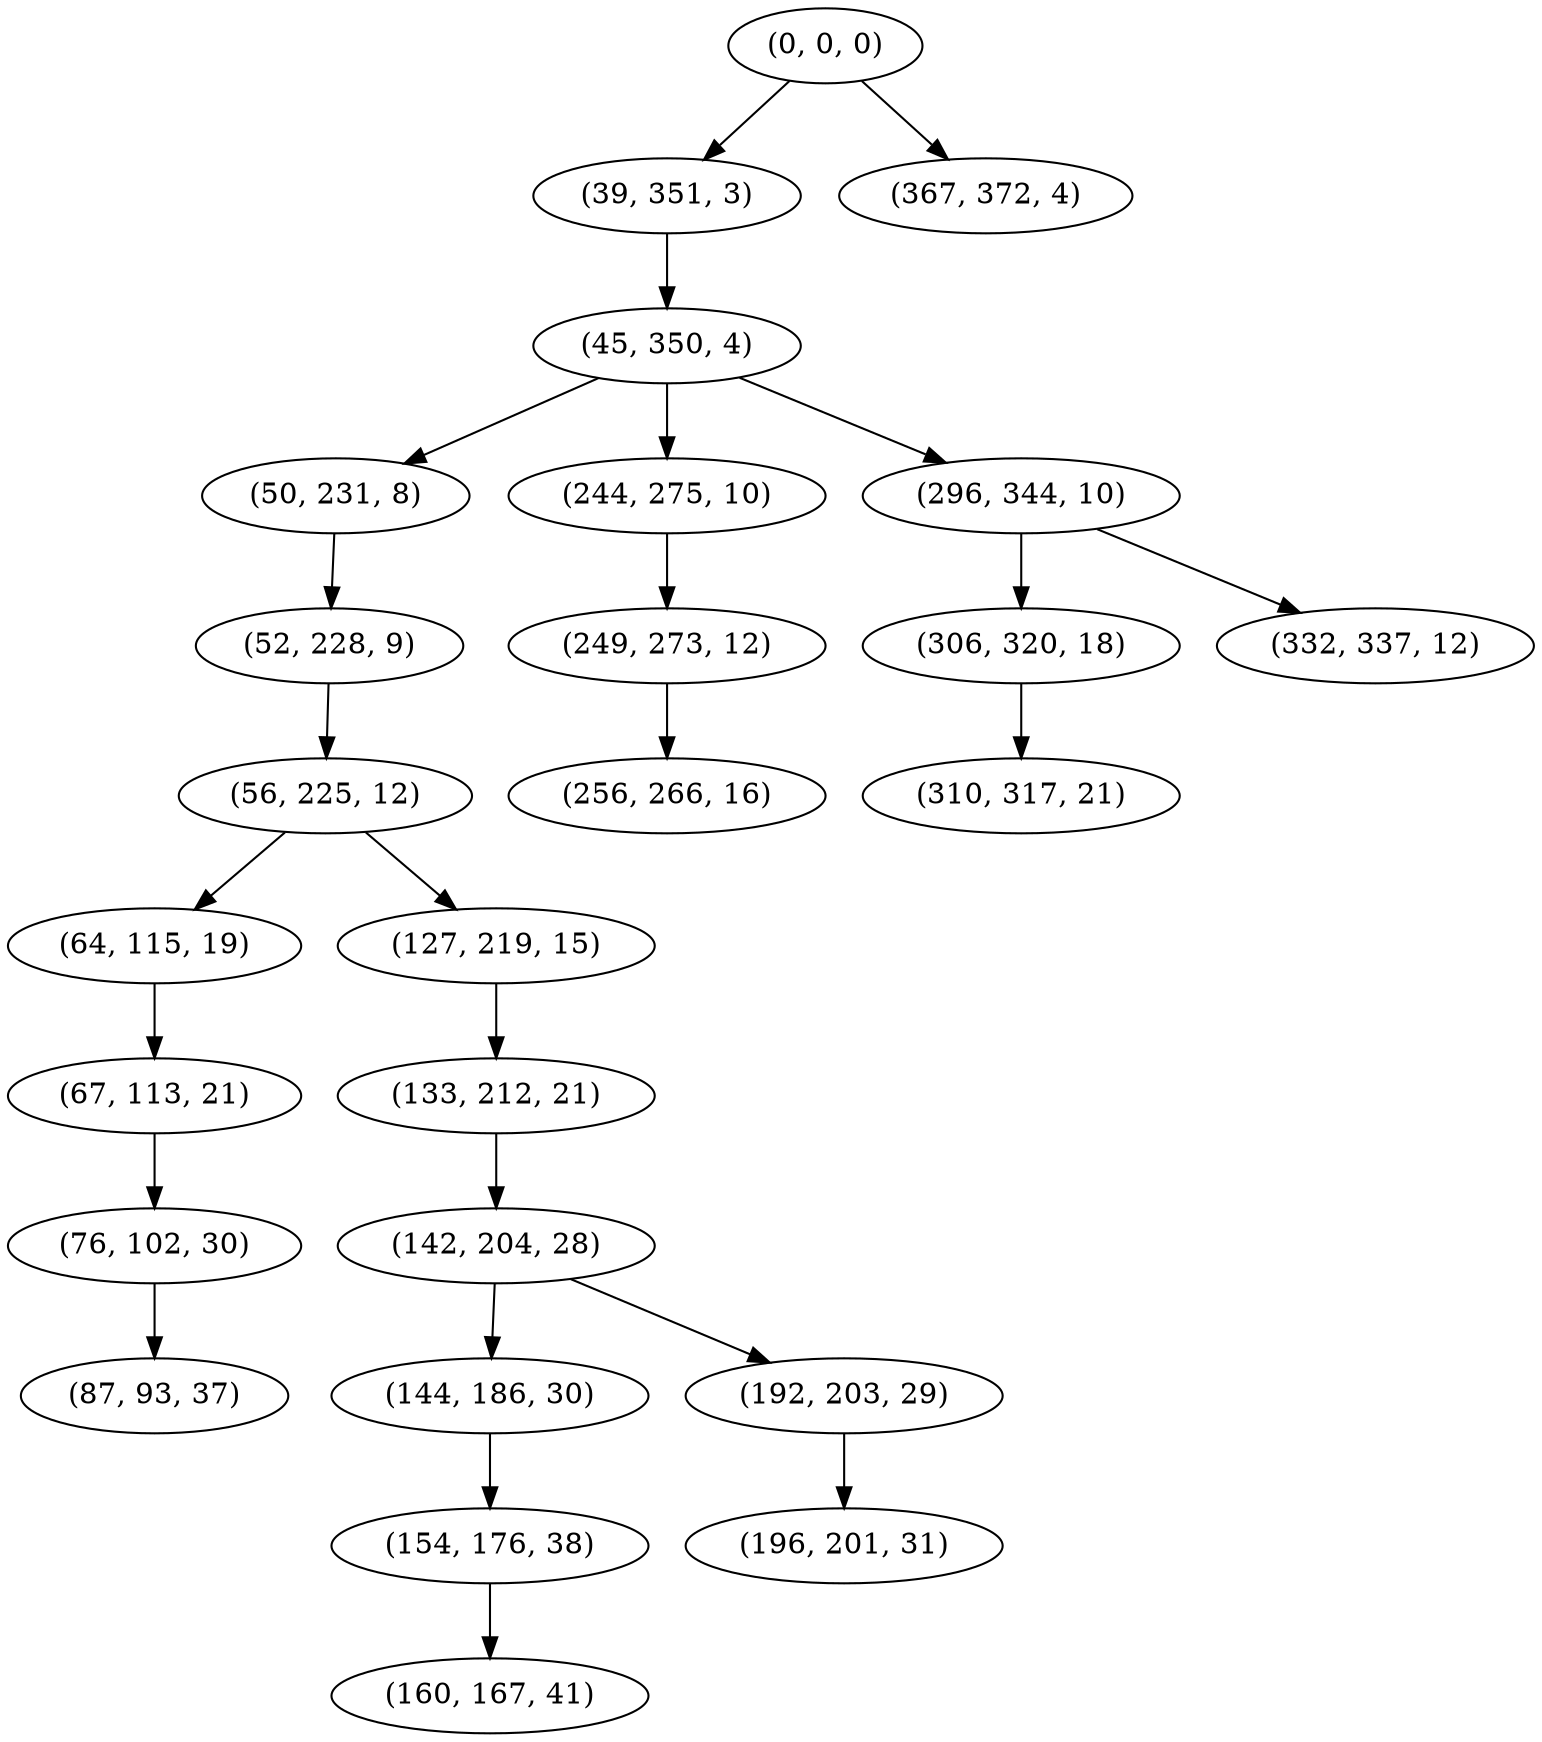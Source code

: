 digraph tree {
    "(0, 0, 0)";
    "(39, 351, 3)";
    "(45, 350, 4)";
    "(50, 231, 8)";
    "(52, 228, 9)";
    "(56, 225, 12)";
    "(64, 115, 19)";
    "(67, 113, 21)";
    "(76, 102, 30)";
    "(87, 93, 37)";
    "(127, 219, 15)";
    "(133, 212, 21)";
    "(142, 204, 28)";
    "(144, 186, 30)";
    "(154, 176, 38)";
    "(160, 167, 41)";
    "(192, 203, 29)";
    "(196, 201, 31)";
    "(244, 275, 10)";
    "(249, 273, 12)";
    "(256, 266, 16)";
    "(296, 344, 10)";
    "(306, 320, 18)";
    "(310, 317, 21)";
    "(332, 337, 12)";
    "(367, 372, 4)";
    "(0, 0, 0)" -> "(39, 351, 3)";
    "(0, 0, 0)" -> "(367, 372, 4)";
    "(39, 351, 3)" -> "(45, 350, 4)";
    "(45, 350, 4)" -> "(50, 231, 8)";
    "(45, 350, 4)" -> "(244, 275, 10)";
    "(45, 350, 4)" -> "(296, 344, 10)";
    "(50, 231, 8)" -> "(52, 228, 9)";
    "(52, 228, 9)" -> "(56, 225, 12)";
    "(56, 225, 12)" -> "(64, 115, 19)";
    "(56, 225, 12)" -> "(127, 219, 15)";
    "(64, 115, 19)" -> "(67, 113, 21)";
    "(67, 113, 21)" -> "(76, 102, 30)";
    "(76, 102, 30)" -> "(87, 93, 37)";
    "(127, 219, 15)" -> "(133, 212, 21)";
    "(133, 212, 21)" -> "(142, 204, 28)";
    "(142, 204, 28)" -> "(144, 186, 30)";
    "(142, 204, 28)" -> "(192, 203, 29)";
    "(144, 186, 30)" -> "(154, 176, 38)";
    "(154, 176, 38)" -> "(160, 167, 41)";
    "(192, 203, 29)" -> "(196, 201, 31)";
    "(244, 275, 10)" -> "(249, 273, 12)";
    "(249, 273, 12)" -> "(256, 266, 16)";
    "(296, 344, 10)" -> "(306, 320, 18)";
    "(296, 344, 10)" -> "(332, 337, 12)";
    "(306, 320, 18)" -> "(310, 317, 21)";
}
